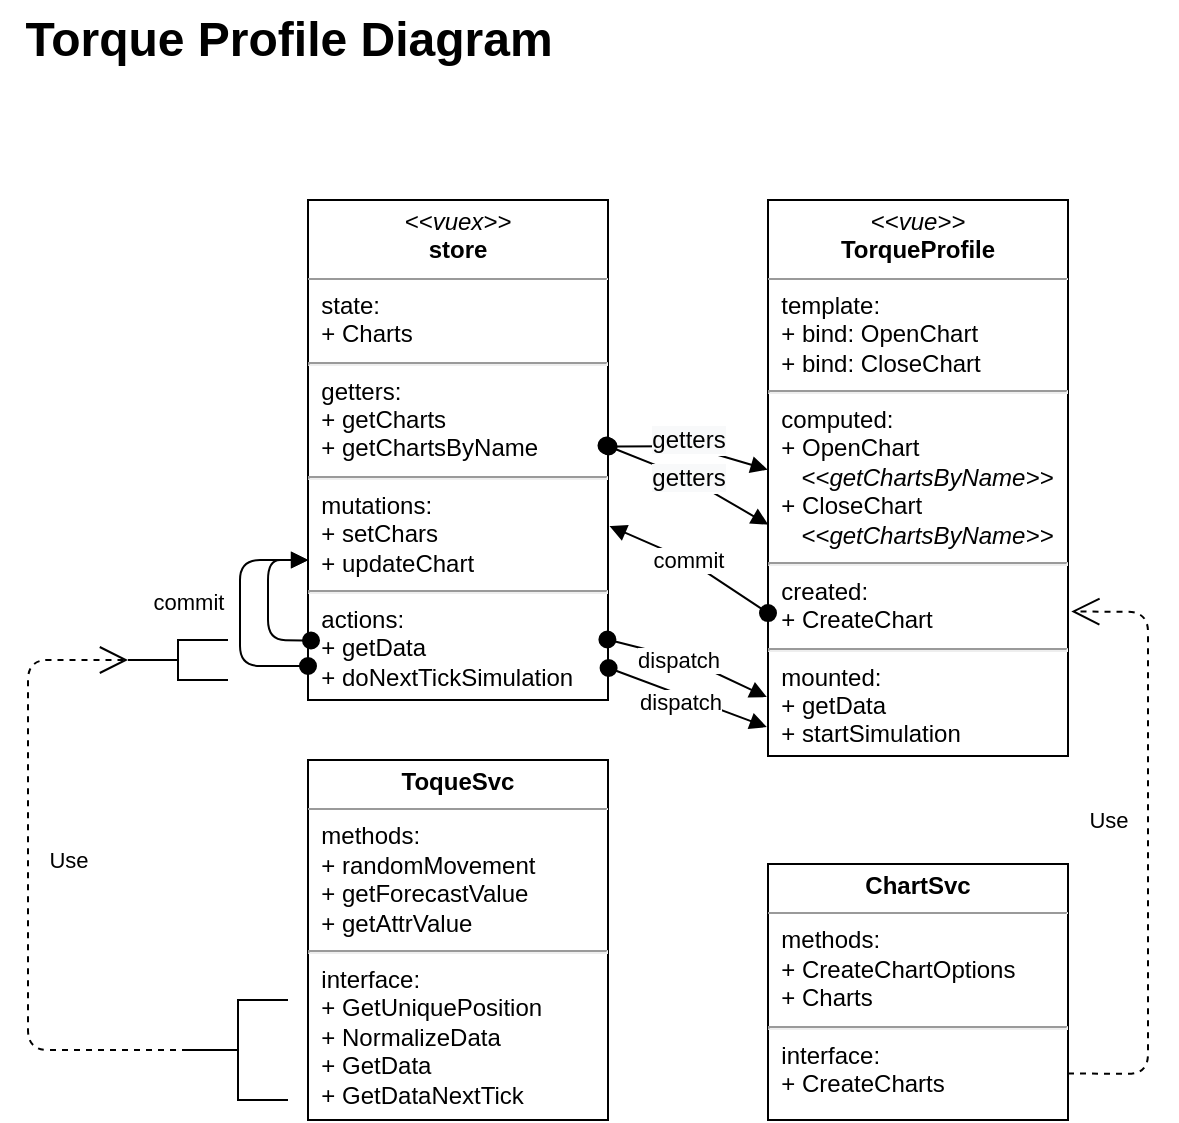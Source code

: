 <mxfile version="13.4.5" type="device"><diagram id="KlcHg2DA5tj3_w2mteuZ" name="Page-1"><mxGraphModel dx="1130" dy="695" grid="1" gridSize="10" guides="1" tooltips="1" connect="1" arrows="1" fold="1" page="1" pageScale="1" pageWidth="850" pageHeight="1100" math="0" shadow="0"><root><mxCell id="0"/><mxCell id="1" parent="0"/><mxCell id="5ux-Bfw6M9ZFQPl3V_1K-1" value="&lt;p style=&quot;margin: 0px ; margin-top: 4px ; text-align: center&quot;&gt;&lt;i&gt;&amp;lt;&amp;lt;vuex&amp;gt;&amp;gt;&lt;/i&gt;&lt;br&gt;&lt;b&gt;store&lt;/b&gt;&lt;/p&gt;&lt;hr size=&quot;1&quot;&gt;&amp;nbsp; state:&lt;br&gt;&amp;nbsp; + Charts&lt;br&gt;&lt;hr&gt;&amp;nbsp; getters:&lt;br&gt;&amp;nbsp; + getCharts&lt;br&gt;&amp;nbsp; + getChartsByName&lt;br&gt;&lt;hr&gt;&amp;nbsp; mutations:&lt;br&gt;&amp;nbsp; + setChars&lt;br&gt;&amp;nbsp; + updateChart&lt;br&gt;&lt;hr&gt;&amp;nbsp; actions:&lt;br&gt;&amp;nbsp; + getData&lt;br&gt;&amp;nbsp; + doNextTickSimulation" style="verticalAlign=top;align=left;overflow=fill;fontSize=12;fontFamily=Helvetica;html=1;" vertex="1" parent="1"><mxGeometry x="160" y="120" width="150" height="250" as="geometry"/></mxCell><mxCell id="5ux-Bfw6M9ZFQPl3V_1K-3" value="commit" style="html=1;verticalAlign=bottom;startArrow=oval;endArrow=block;startSize=8;entryX=0.001;entryY=0.72;entryDx=0;entryDy=0;entryPerimeter=0;shadow=0;exitX=0.01;exitY=0.881;exitDx=0;exitDy=0;exitPerimeter=0;" edge="1" target="5ux-Bfw6M9ZFQPl3V_1K-1" parent="1" source="5ux-Bfw6M9ZFQPl3V_1K-1"><mxGeometry x="-0.473" y="-41" relative="1" as="geometry"><mxPoint x="160" y="340" as="sourcePoint"/><mxPoint x="158" y="300" as="targetPoint"/><Array as="points"><mxPoint x="140" y="340"/><mxPoint x="140" y="300"/></Array><mxPoint x="-81" y="-10" as="offset"/></mxGeometry></mxCell><mxCell id="5ux-Bfw6M9ZFQPl3V_1K-4" value="" style="html=1;verticalAlign=bottom;startArrow=oval;endArrow=block;startSize=8;exitX=0;exitY=0.932;exitDx=0;exitDy=0;exitPerimeter=0;entryX=0;entryY=0.72;entryDx=0;entryDy=0;entryPerimeter=0;" edge="1" parent="1" source="5ux-Bfw6M9ZFQPl3V_1K-1" target="5ux-Bfw6M9ZFQPl3V_1K-1"><mxGeometry x="0.438" y="-59" relative="1" as="geometry"><mxPoint x="160" y="353" as="sourcePoint"/><mxPoint x="160" y="300" as="targetPoint"/><Array as="points"><mxPoint x="126" y="353"/><mxPoint x="126" y="300"/></Array><mxPoint x="-56" y="-39" as="offset"/></mxGeometry></mxCell><mxCell id="5ux-Bfw6M9ZFQPl3V_1K-5" value="&lt;p style=&quot;margin: 0px ; margin-top: 4px ; text-align: center&quot;&gt;&lt;i&gt;&amp;lt;&amp;lt;vue&amp;gt;&amp;gt;&lt;/i&gt;&lt;br&gt;&lt;b&gt;TorqueProfile&lt;/b&gt;&lt;/p&gt;&lt;hr size=&quot;1&quot;&gt;&amp;nbsp; template:&lt;br&gt;&amp;nbsp; + bind: OpenChart&lt;br&gt;&amp;nbsp; + bind: CloseChart&lt;br&gt;&lt;hr&gt;&amp;nbsp; computed:&lt;br&gt;&amp;nbsp; + OpenChart&lt;br&gt;&amp;nbsp; &amp;nbsp; &amp;nbsp;&lt;i&gt;&amp;lt;&amp;lt;getChartsByName&amp;gt;&amp;gt;&lt;/i&gt;&lt;br&gt;&amp;nbsp; + CloseChart&lt;br&gt;&amp;nbsp; &amp;nbsp; &amp;nbsp;&lt;i&gt;&amp;lt;&amp;lt;getChartsByName&amp;gt;&amp;gt;&lt;/i&gt;&lt;br&gt;&lt;hr&gt;&amp;nbsp; created:&lt;br&gt;&amp;nbsp; + CreateChart&lt;br&gt;&lt;hr&gt;&amp;nbsp; mounted:&lt;br&gt;&amp;nbsp; + getData&lt;br&gt;&amp;nbsp; + startSimulation&lt;br&gt;" style="verticalAlign=top;align=left;overflow=fill;fontSize=12;fontFamily=Helvetica;html=1;" vertex="1" parent="1"><mxGeometry x="390" y="120" width="150" height="278" as="geometry"/></mxCell><mxCell id="5ux-Bfw6M9ZFQPl3V_1K-9" value="" style="html=1;verticalAlign=bottom;startArrow=oval;endArrow=block;startSize=8;entryX=-0.004;entryY=0.894;entryDx=0;entryDy=0;entryPerimeter=0;exitX=0.998;exitY=0.879;exitDx=0;exitDy=0;exitPerimeter=0;" edge="1" parent="1" source="5ux-Bfw6M9ZFQPl3V_1K-1" target="5ux-Bfw6M9ZFQPl3V_1K-5"><mxGeometry x="0.438" y="-59" relative="1" as="geometry"><mxPoint x="319.7" y="350.75" as="sourcePoint"/><mxPoint x="380" y="243" as="targetPoint"/><Array as="points"><mxPoint x="350" y="350"/></Array><mxPoint x="-56" y="-39" as="offset"/></mxGeometry></mxCell><mxCell id="5ux-Bfw6M9ZFQPl3V_1K-13" value="dispatch" style="edgeLabel;html=1;align=center;verticalAlign=middle;resizable=0;points=[];" vertex="1" connectable="0" parent="5ux-Bfw6M9ZFQPl3V_1K-9"><mxGeometry x="0.112" y="-7" relative="1" as="geometry"><mxPoint x="-7.21" y="-8.73" as="offset"/></mxGeometry></mxCell><mxCell id="5ux-Bfw6M9ZFQPl3V_1K-10" value="" style="html=1;verticalAlign=bottom;startArrow=oval;endArrow=block;startSize=8;entryX=-0.004;entryY=0.948;entryDx=0;entryDy=0;entryPerimeter=0;exitX=1.002;exitY=0.936;exitDx=0;exitDy=0;exitPerimeter=0;" edge="1" parent="1" source="5ux-Bfw6M9ZFQPl3V_1K-1" target="5ux-Bfw6M9ZFQPl3V_1K-5"><mxGeometry x="0.438" y="-59" relative="1" as="geometry"><mxPoint x="310" y="407.75" as="sourcePoint"/><mxPoint x="364.4" y="370" as="targetPoint"/><Array as="points"/><mxPoint x="-56" y="-39" as="offset"/></mxGeometry></mxCell><mxCell id="5ux-Bfw6M9ZFQPl3V_1K-14" value="dispatch" style="edgeLabel;html=1;align=center;verticalAlign=middle;resizable=0;points=[];" vertex="1" connectable="0" parent="5ux-Bfw6M9ZFQPl3V_1K-10"><mxGeometry x="0.101" relative="1" as="geometry"><mxPoint x="-8.36" as="offset"/></mxGeometry></mxCell><mxCell id="5ux-Bfw6M9ZFQPl3V_1K-11" value="" style="html=1;verticalAlign=bottom;startArrow=oval;endArrow=block;startSize=8;entryX=0.001;entryY=0.584;entryDx=0;entryDy=0;entryPerimeter=0;exitX=0.995;exitY=0.491;exitDx=0;exitDy=0;exitPerimeter=0;" edge="1" parent="1" source="5ux-Bfw6M9ZFQPl3V_1K-1" target="5ux-Bfw6M9ZFQPl3V_1K-5"><mxGeometry x="0.438" y="-59" relative="1" as="geometry"><mxPoint x="311.0" y="240.0" as="sourcePoint"/><mxPoint x="364.95" y="240.65" as="targetPoint"/><Array as="points"><mxPoint x="350" y="259"/></Array><mxPoint x="-56" y="-39" as="offset"/></mxGeometry></mxCell><mxCell id="5ux-Bfw6M9ZFQPl3V_1K-18" value="&lt;span style=&quot;font-size: 12px ; text-align: left ; background-color: rgb(248 , 249 , 250)&quot;&gt;getters&lt;/span&gt;" style="edgeLabel;html=1;align=center;verticalAlign=middle;resizable=0;points=[];" vertex="1" connectable="0" parent="5ux-Bfw6M9ZFQPl3V_1K-11"><mxGeometry x="-0.068" y="-1" relative="1" as="geometry"><mxPoint x="1.9" y="-0.32" as="offset"/></mxGeometry></mxCell><mxCell id="5ux-Bfw6M9ZFQPl3V_1K-12" value="" style="html=1;verticalAlign=bottom;startArrow=oval;endArrow=block;startSize=8;entryX=-0.001;entryY=0.485;entryDx=0;entryDy=0;entryPerimeter=0;exitX=1.002;exitY=0.493;exitDx=0;exitDy=0;exitPerimeter=0;" edge="1" parent="1" source="5ux-Bfw6M9ZFQPl3V_1K-1" target="5ux-Bfw6M9ZFQPl3V_1K-5"><mxGeometry x="0.438" y="-59" relative="1" as="geometry"><mxPoint x="310" y="240" as="sourcePoint"/><mxPoint x="375.3" y="251.44" as="targetPoint"/><Array as="points"><mxPoint x="350" y="243"/></Array><mxPoint x="-56" y="-39" as="offset"/></mxGeometry></mxCell><mxCell id="5ux-Bfw6M9ZFQPl3V_1K-17" value="&lt;span style=&quot;font-size: 12px ; text-align: left ; background-color: rgb(248 , 249 , 250)&quot;&gt;getters&lt;/span&gt;" style="edgeLabel;html=1;align=center;verticalAlign=middle;resizable=0;points=[];" vertex="1" connectable="0" parent="5ux-Bfw6M9ZFQPl3V_1K-12"><mxGeometry x="-0.211" y="1" relative="1" as="geometry"><mxPoint x="7.76" y="-2.05" as="offset"/></mxGeometry></mxCell><mxCell id="5ux-Bfw6M9ZFQPl3V_1K-15" value="" style="html=1;verticalAlign=bottom;startArrow=oval;endArrow=block;startSize=8;entryX=1.005;entryY=0.652;entryDx=0;entryDy=0;entryPerimeter=0;exitX=0;exitY=0.743;exitDx=0;exitDy=0;exitPerimeter=0;" edge="1" parent="1" source="5ux-Bfw6M9ZFQPl3V_1K-5" target="5ux-Bfw6M9ZFQPl3V_1K-1"><mxGeometry x="0.438" y="-59" relative="1" as="geometry"><mxPoint x="399.4" y="290.782" as="sourcePoint"/><mxPoint x="319.7" y="290" as="targetPoint"/><Array as="points"><mxPoint x="350" y="300"/></Array><mxPoint x="-56" y="-39" as="offset"/></mxGeometry></mxCell><mxCell id="5ux-Bfw6M9ZFQPl3V_1K-16" value="commit" style="edgeLabel;html=1;align=center;verticalAlign=middle;resizable=0;points=[];" vertex="1" connectable="0" parent="5ux-Bfw6M9ZFQPl3V_1K-15"><mxGeometry x="0.112" y="-7" relative="1" as="geometry"><mxPoint x="-0.45" y="7.43" as="offset"/></mxGeometry></mxCell><mxCell id="5ux-Bfw6M9ZFQPl3V_1K-19" value="&lt;p style=&quot;margin: 0px ; margin-top: 4px ; text-align: center&quot;&gt;&lt;b&gt;ChartSvc&lt;/b&gt;&lt;/p&gt;&lt;hr size=&quot;1&quot;&gt;&amp;nbsp; methods:&lt;br&gt;&amp;nbsp; + CreateChartOptions&lt;br&gt;&amp;nbsp; + Charts&lt;br&gt;&lt;hr&gt;&amp;nbsp; interface:&lt;br&gt;&amp;nbsp; + CreateCharts" style="verticalAlign=top;align=left;overflow=fill;fontSize=12;fontFamily=Helvetica;html=1;" vertex="1" parent="1"><mxGeometry x="390" y="452" width="150" height="128" as="geometry"/></mxCell><mxCell id="5ux-Bfw6M9ZFQPl3V_1K-20" value="Use" style="endArrow=open;endSize=12;dashed=1;html=1;shadow=0;exitX=1;exitY=0.818;exitDx=0;exitDy=0;exitPerimeter=0;entryX=1.011;entryY=0.74;entryDx=0;entryDy=0;entryPerimeter=0;" edge="1" parent="1" source="5ux-Bfw6M9ZFQPl3V_1K-19" target="5ux-Bfw6M9ZFQPl3V_1K-5"><mxGeometry x="0.08" y="20" width="160" relative="1" as="geometry"><mxPoint x="600" y="360" as="sourcePoint"/><mxPoint x="760" y="360" as="targetPoint"/><Array as="points"><mxPoint x="580" y="557"/><mxPoint x="580" y="326"/></Array><mxPoint as="offset"/></mxGeometry></mxCell><mxCell id="5ux-Bfw6M9ZFQPl3V_1K-21" value="&lt;p style=&quot;margin: 0px ; margin-top: 4px ; text-align: center&quot;&gt;&lt;b&gt;ToqueSvc&lt;/b&gt;&lt;/p&gt;&lt;hr size=&quot;1&quot;&gt;&amp;nbsp; methods:&lt;br&gt;&amp;nbsp; + randomMovement&lt;br&gt;&amp;nbsp; + getForecastValue&lt;br&gt;&amp;nbsp; + getAttrValue&lt;br&gt;&lt;hr&gt;&amp;nbsp; interface:&lt;br&gt;&amp;nbsp; + GetUniquePosition&lt;br&gt;&amp;nbsp; + NormalizeData&lt;br&gt;&amp;nbsp; + GetData&lt;br&gt;&amp;nbsp; + GetDataNextTick" style="verticalAlign=top;align=left;overflow=fill;fontSize=12;fontFamily=Helvetica;html=1;" vertex="1" parent="1"><mxGeometry x="160" y="400" width="150" height="180" as="geometry"/></mxCell><mxCell id="5ux-Bfw6M9ZFQPl3V_1K-22" value="" style="html=1;shape=mxgraph.flowchart.annotation_2;align=left;labelPosition=right;" vertex="1" parent="1"><mxGeometry x="100" y="520" width="50" height="50" as="geometry"/></mxCell><mxCell id="5ux-Bfw6M9ZFQPl3V_1K-23" value="Use" style="endArrow=open;endSize=12;dashed=1;html=1;shadow=0;exitX=0;exitY=0.5;exitDx=0;exitDy=0;exitPerimeter=0;entryX=0;entryY=0.5;entryDx=0;entryDy=0;entryPerimeter=0;" edge="1" parent="1" source="5ux-Bfw6M9ZFQPl3V_1K-22" target="5ux-Bfw6M9ZFQPl3V_1K-24"><mxGeometry x="0.077" y="-20" width="160" relative="1" as="geometry"><mxPoint x="40" y="560.984" as="sourcePoint"/><mxPoint x="50" y="350" as="targetPoint"/><Array as="points"><mxPoint x="20" y="545"/><mxPoint x="20" y="350"/></Array><mxPoint as="offset"/></mxGeometry></mxCell><mxCell id="5ux-Bfw6M9ZFQPl3V_1K-24" value="" style="html=1;shape=mxgraph.flowchart.annotation_2;align=left;labelPosition=right;" vertex="1" parent="1"><mxGeometry x="70" y="340" width="50" height="20" as="geometry"/></mxCell><mxCell id="5ux-Bfw6M9ZFQPl3V_1K-26" value="Torque Profile Diagram" style="text;strokeColor=none;fillColor=none;html=1;fontSize=24;fontStyle=1;verticalAlign=middle;align=center;" vertex="1" parent="1"><mxGeometry x="100" y="20" width="100" height="40" as="geometry"/></mxCell></root></mxGraphModel></diagram></mxfile>